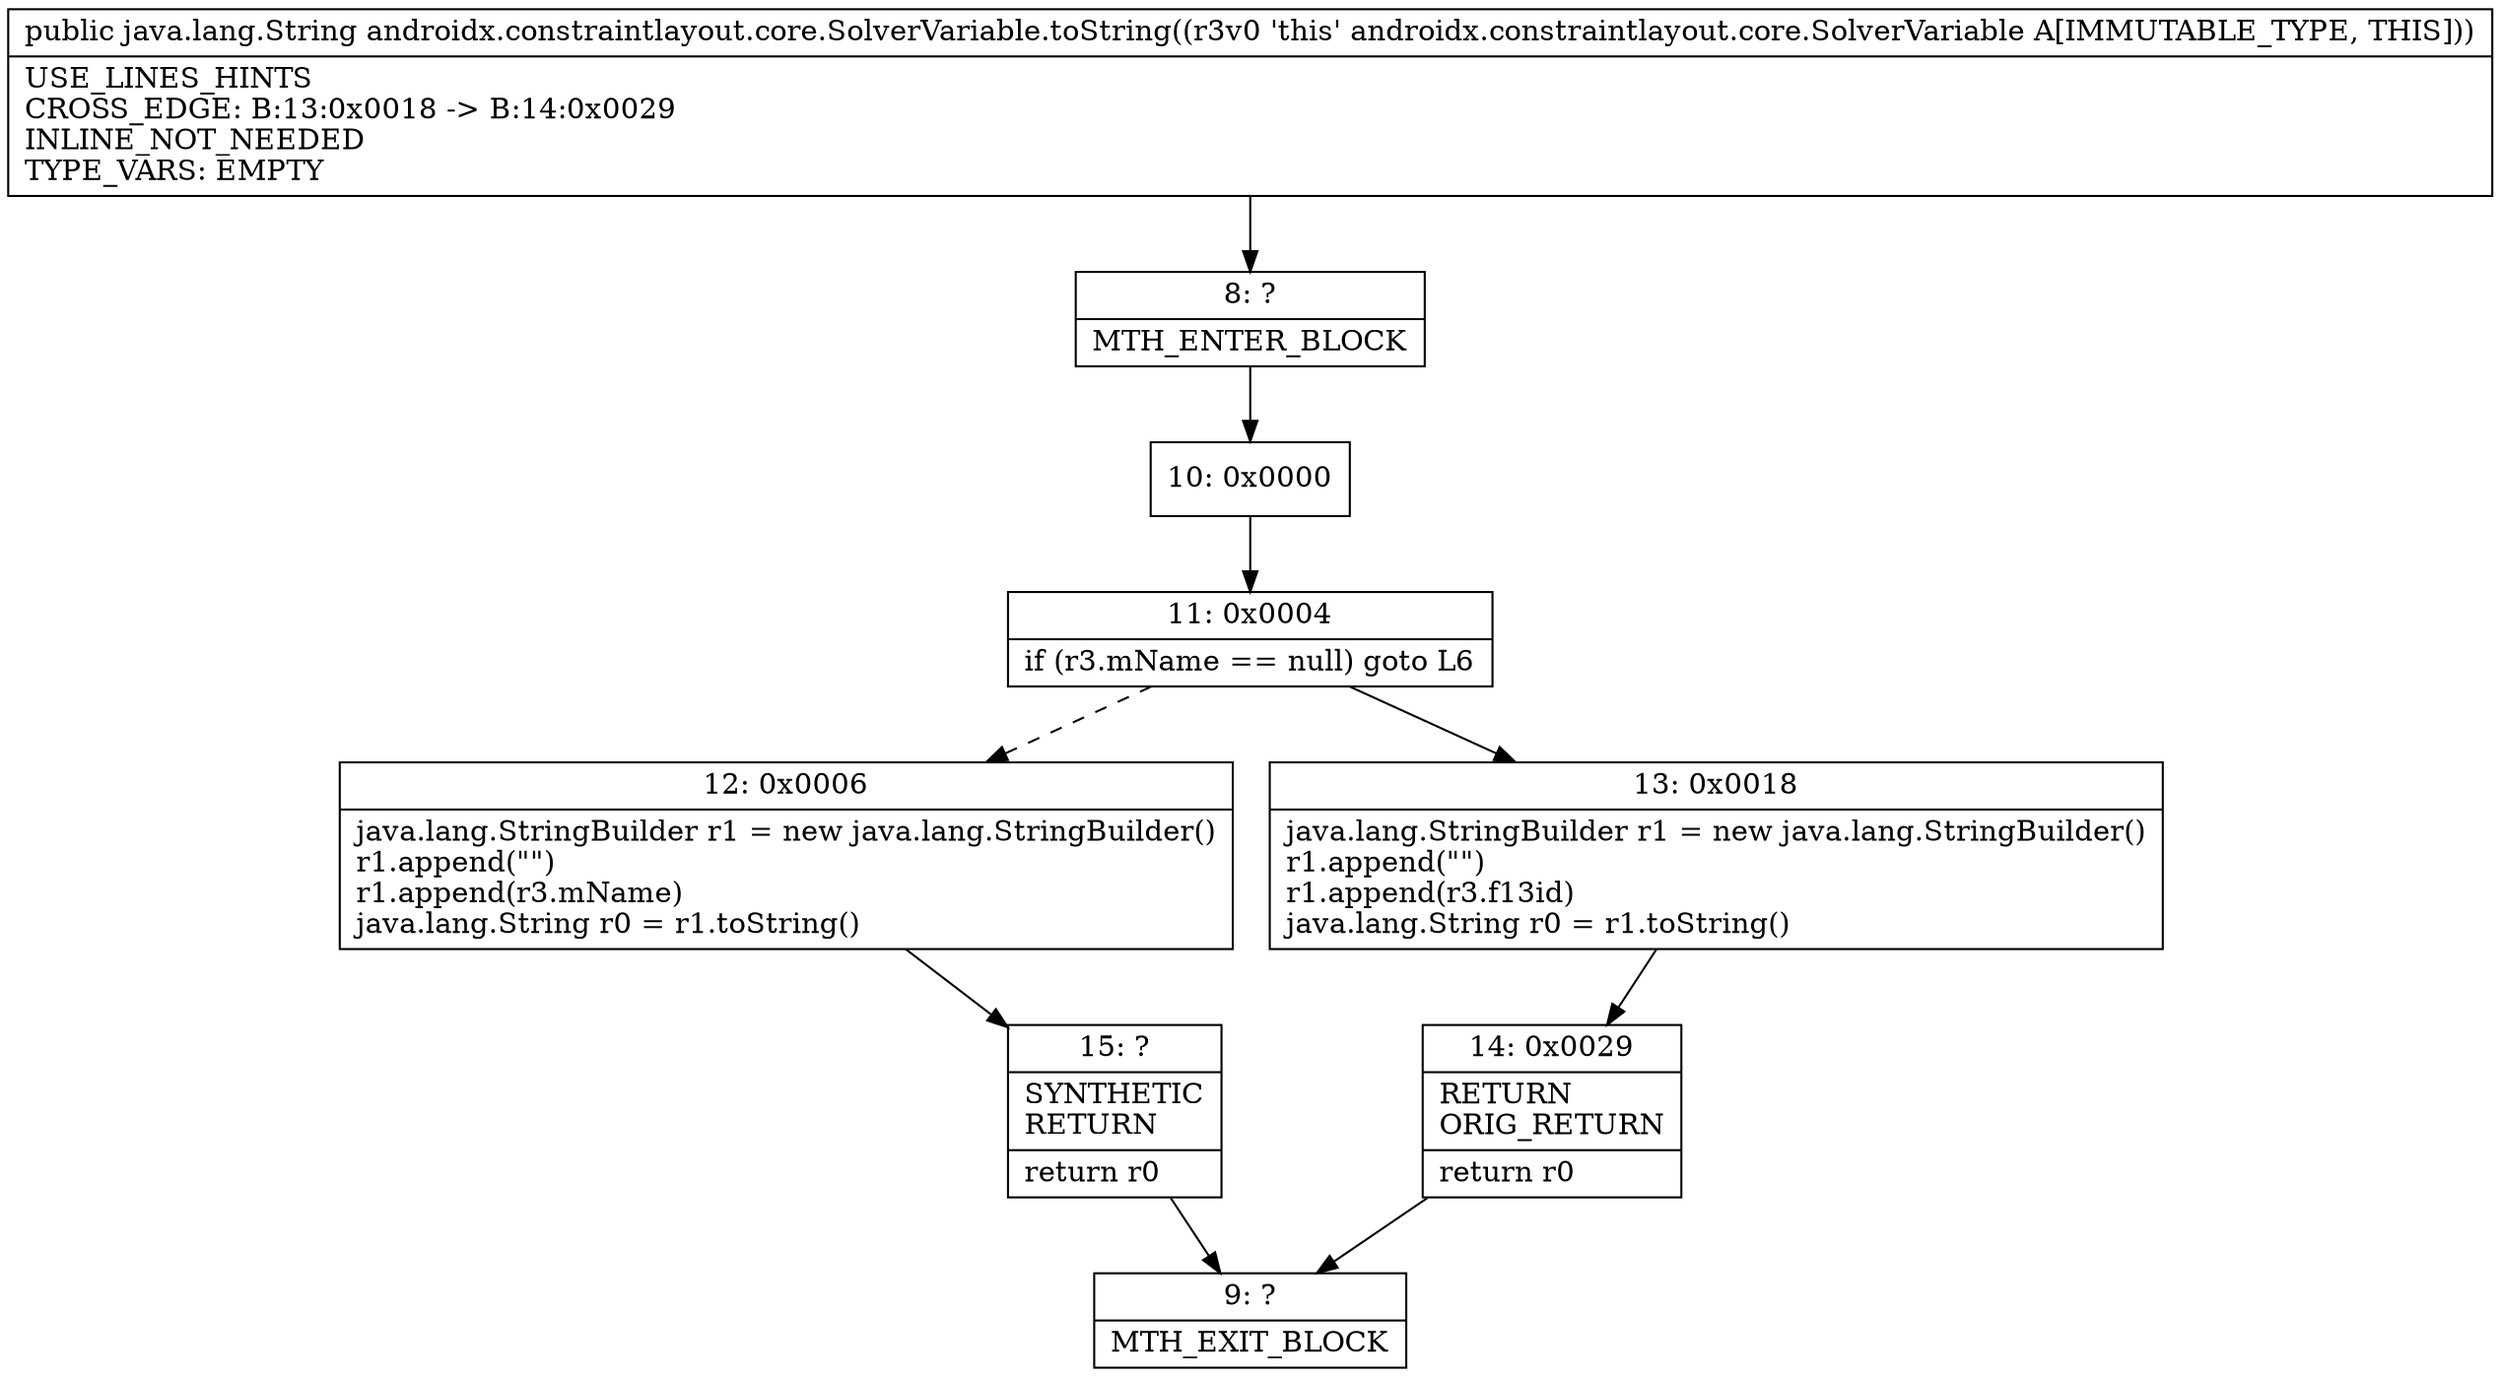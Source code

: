 digraph "CFG forandroidx.constraintlayout.core.SolverVariable.toString()Ljava\/lang\/String;" {
Node_8 [shape=record,label="{8\:\ ?|MTH_ENTER_BLOCK\l}"];
Node_10 [shape=record,label="{10\:\ 0x0000}"];
Node_11 [shape=record,label="{11\:\ 0x0004|if (r3.mName == null) goto L6\l}"];
Node_12 [shape=record,label="{12\:\ 0x0006|java.lang.StringBuilder r1 = new java.lang.StringBuilder()\lr1.append(\"\")\lr1.append(r3.mName)\ljava.lang.String r0 = r1.toString()\l}"];
Node_15 [shape=record,label="{15\:\ ?|SYNTHETIC\lRETURN\l|return r0\l}"];
Node_9 [shape=record,label="{9\:\ ?|MTH_EXIT_BLOCK\l}"];
Node_13 [shape=record,label="{13\:\ 0x0018|java.lang.StringBuilder r1 = new java.lang.StringBuilder()\lr1.append(\"\")\lr1.append(r3.f13id)\ljava.lang.String r0 = r1.toString()\l}"];
Node_14 [shape=record,label="{14\:\ 0x0029|RETURN\lORIG_RETURN\l|return r0\l}"];
MethodNode[shape=record,label="{public java.lang.String androidx.constraintlayout.core.SolverVariable.toString((r3v0 'this' androidx.constraintlayout.core.SolverVariable A[IMMUTABLE_TYPE, THIS]))  | USE_LINES_HINTS\lCROSS_EDGE: B:13:0x0018 \-\> B:14:0x0029\lINLINE_NOT_NEEDED\lTYPE_VARS: EMPTY\l}"];
MethodNode -> Node_8;Node_8 -> Node_10;
Node_10 -> Node_11;
Node_11 -> Node_12[style=dashed];
Node_11 -> Node_13;
Node_12 -> Node_15;
Node_15 -> Node_9;
Node_13 -> Node_14;
Node_14 -> Node_9;
}


